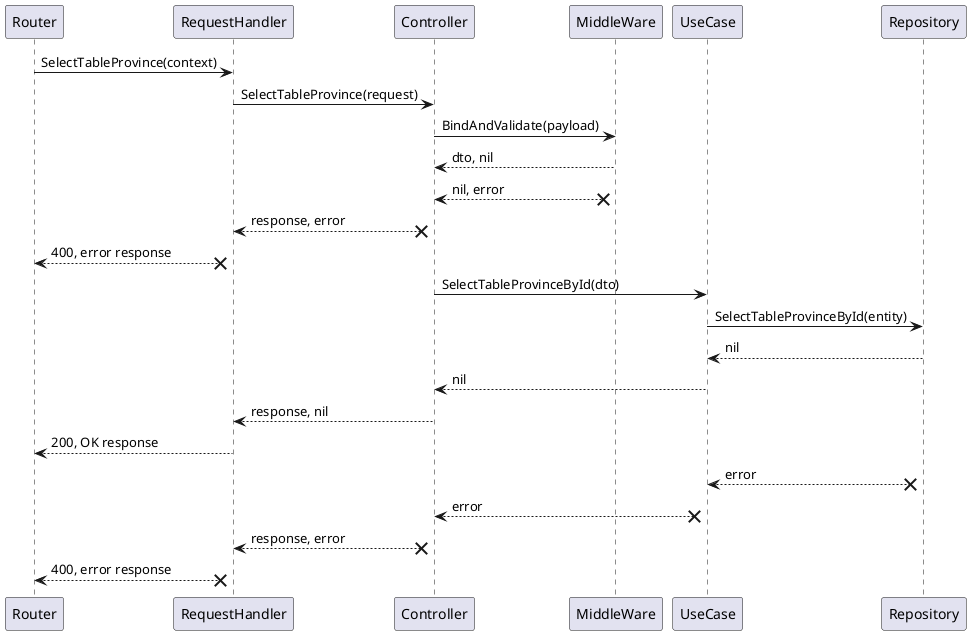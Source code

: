 @startuml
'https://plantuml.com/sequence-diagram

participant Router
participant RequestHandler as rh
participant Controller as ctrl
participant MiddleWare as mw
participant UseCase as uc
participant Repository as repo

Router -> rh : SelectTableProvince(context)
rh -> ctrl : SelectTableProvince(request)
ctrl -> mw : BindAndValidate(payload)
mw --> ctrl : dto, nil
mw x--> ctrl : nil, error
ctrl x--> rh : response, error
rh x--> Router : 400, error response
ctrl -> uc : SelectTableProvinceById(dto)
uc -> repo : SelectTableProvinceById(entity)
repo --> uc : nil
uc --> ctrl : nil
ctrl --> rh : response, nil
rh --> Router : 200, OK response
repo x--> uc : error
uc x--> ctrl : error
ctrl x--> rh : response, error
rh x--> Router : 400, error response

@enduml
